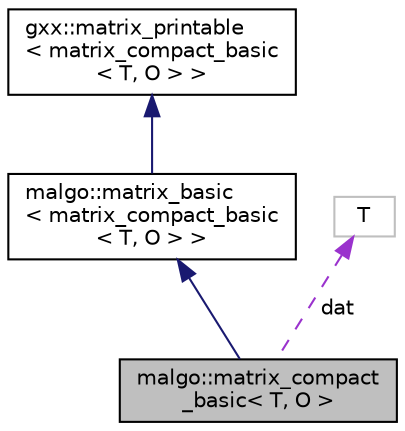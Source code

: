 digraph "malgo::matrix_compact_basic&lt; T, O &gt;"
{
  edge [fontname="Helvetica",fontsize="10",labelfontname="Helvetica",labelfontsize="10"];
  node [fontname="Helvetica",fontsize="10",shape=record];
  Node1 [label="malgo::matrix_compact\l_basic\< T, O \>",height=0.2,width=0.4,color="black", fillcolor="grey75", style="filled", fontcolor="black"];
  Node2 -> Node1 [dir="back",color="midnightblue",fontsize="10",style="solid"];
  Node2 [label="malgo::matrix_basic\l\< matrix_compact_basic\l\< T, O \> \>",height=0.2,width=0.4,color="black", fillcolor="white", style="filled",URL="$classmalgo_1_1matrix__basic.html"];
  Node3 -> Node2 [dir="back",color="midnightblue",fontsize="10",style="solid"];
  Node3 [label="gxx::matrix_printable\l\< matrix_compact_basic\l\< T, O \> \>",height=0.2,width=0.4,color="black", fillcolor="white", style="filled",URL="$classgxx_1_1matrix__printable.html"];
  Node4 -> Node1 [dir="back",color="darkorchid3",fontsize="10",style="dashed",label=" dat" ];
  Node4 [label="T",height=0.2,width=0.4,color="grey75", fillcolor="white", style="filled"];
}
